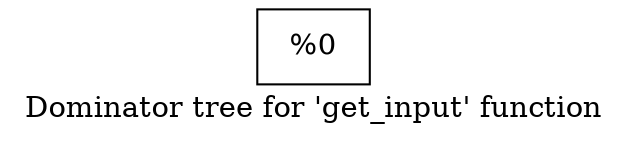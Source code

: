 digraph "Dominator tree for 'get_input' function" {
	label="Dominator tree for 'get_input' function";

	Node0x1db5340 [shape=record,label="{%0}"];
}
